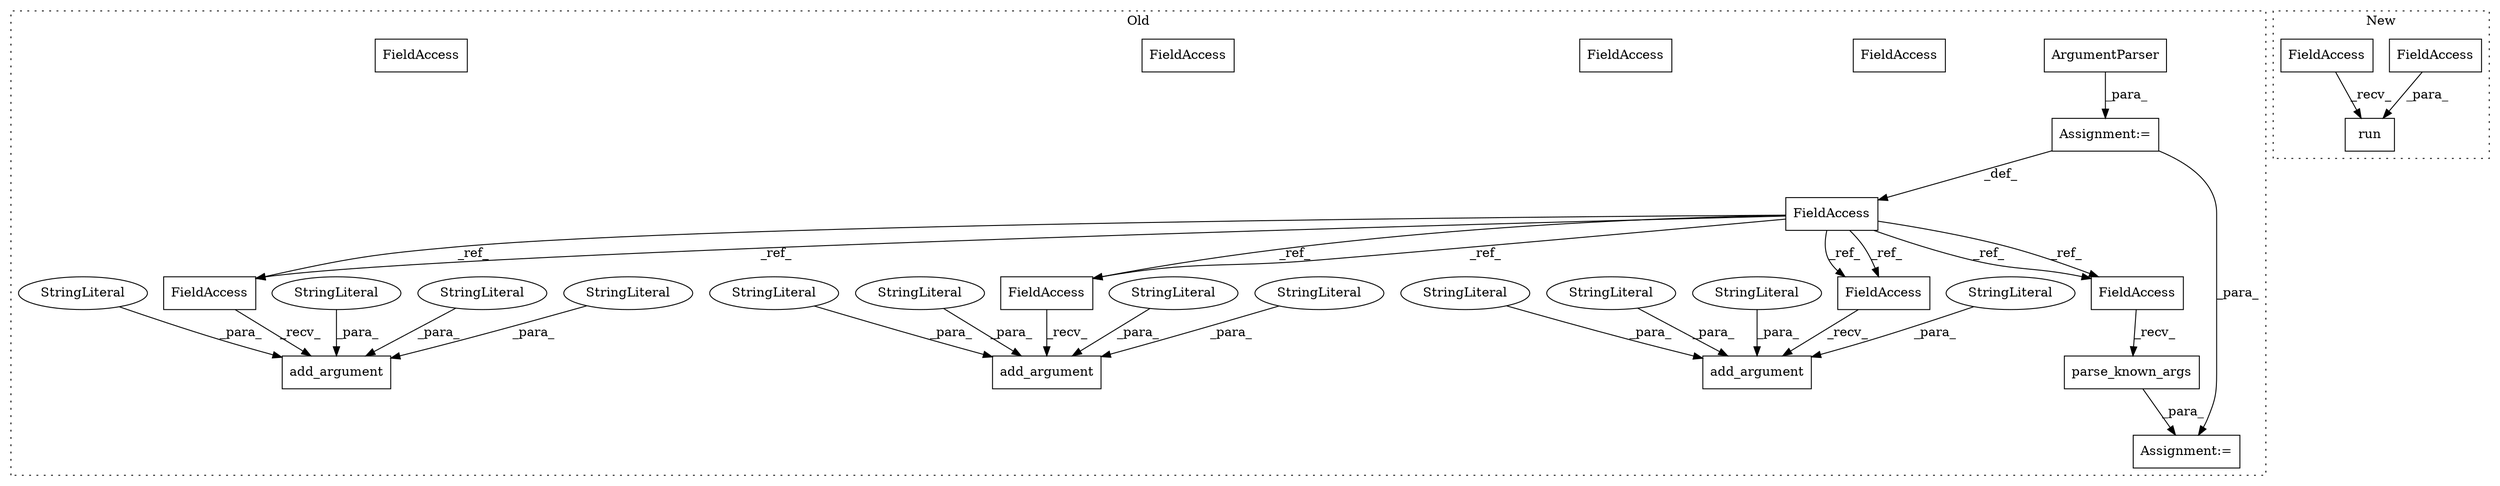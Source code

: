 digraph G {
subgraph cluster0 {
1 [label="parse_known_args" a="32" s="8569" l="18" shape="box"];
3 [label="ArgumentParser" a="32" s="7409" l="16" shape="box"];
5 [label="FieldAccess" a="22" s="7393" l="6" shape="box"];
6 [label="FieldAccess" a="22" s="7584" l="6" shape="box"];
7 [label="FieldAccess" a="22" s="8160" l="6" shape="box"];
8 [label="FieldAccess" a="22" s="8562" l="6" shape="box"];
9 [label="add_argument" a="32" s="7591,7699" l="13,1" shape="box"];
10 [label="StringLiteral" a="45" s="7693" l="6" shape="ellipse"];
11 [label="add_argument" a="32" s="8167,8367" l="13,1" shape="box"];
12 [label="StringLiteral" a="45" s="8180" l="8" shape="ellipse"];
13 [label="StringLiteral" a="45" s="8362" l="5" shape="ellipse"];
14 [label="StringLiteral" a="45" s="7604" l="14" shape="ellipse"];
15 [label="StringLiteral" a="45" s="7619" l="5" shape="ellipse"];
16 [label="Assignment:=" a="7" s="7399" l="1" shape="box"];
17 [label="Assignment:=" a="7" s="8560" l="2" shape="box"];
19 [label="StringLiteral" a="45" s="8189" l="4" shape="ellipse"];
20 [label="add_argument" a="32" s="7715,7863" l="13,1" shape="box"];
21 [label="FieldAccess" a="22" s="7708" l="6" shape="box"];
22 [label="StringLiteral" a="45" s="7728" l="13" shape="ellipse"];
23 [label="StringLiteral" a="45" s="7755" l="24" shape="ellipse"];
24 [label="StringLiteral" a="45" s="7643" l="49" shape="ellipse"];
25 [label="StringLiteral" a="45" s="7742" l="5" shape="ellipse"];
26 [label="StringLiteral" a="45" s="8206" l="155" shape="ellipse"];
27 [label="StringLiteral" a="45" s="7780" l="76" shape="ellipse"];
28 [label="FieldAccess" a="22" s="8160" l="6" shape="box"];
29 [label="FieldAccess" a="22" s="8562" l="6" shape="box"];
30 [label="FieldAccess" a="22" s="7708" l="6" shape="box"];
31 [label="FieldAccess" a="22" s="7584" l="6" shape="box"];
label = "Old";
style="dotted";
}
subgraph cluster1 {
2 [label="run" a="32" s="8547,8555" l="4,1" shape="box"];
4 [label="FieldAccess" a="22" s="8551" l="4" shape="box"];
18 [label="FieldAccess" a="22" s="8538" l="4" shape="box"];
label = "New";
style="dotted";
}
1 -> 17 [label="_para_"];
3 -> 16 [label="_para_"];
4 -> 2 [label="_para_"];
5 -> 31 [label="_ref_"];
5 -> 28 [label="_ref_"];
5 -> 30 [label="_ref_"];
5 -> 29 [label="_ref_"];
5 -> 29 [label="_ref_"];
5 -> 30 [label="_ref_"];
5 -> 31 [label="_ref_"];
5 -> 28 [label="_ref_"];
10 -> 9 [label="_para_"];
12 -> 11 [label="_para_"];
13 -> 11 [label="_para_"];
14 -> 9 [label="_para_"];
15 -> 9 [label="_para_"];
16 -> 17 [label="_para_"];
16 -> 5 [label="_def_"];
18 -> 2 [label="_recv_"];
19 -> 11 [label="_para_"];
22 -> 20 [label="_para_"];
23 -> 20 [label="_para_"];
24 -> 9 [label="_para_"];
25 -> 20 [label="_para_"];
26 -> 11 [label="_para_"];
27 -> 20 [label="_para_"];
28 -> 11 [label="_recv_"];
29 -> 1 [label="_recv_"];
30 -> 20 [label="_recv_"];
31 -> 9 [label="_recv_"];
}